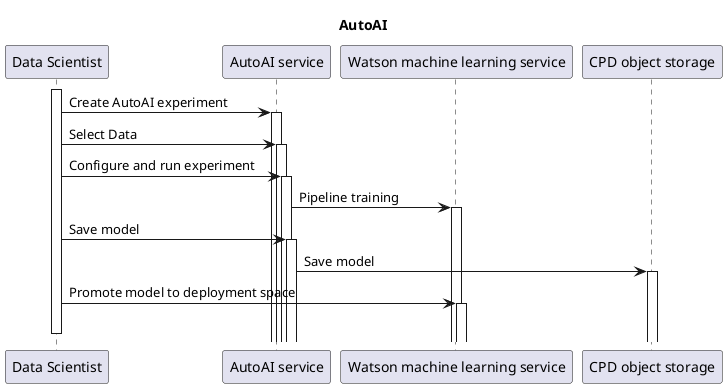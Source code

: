 @startuml machine-learning-autoai
autoactivate on

Title AutoAI
activate "Data Scientist"
"Data Scientist" -> "AutoAI service" : Create AutoAI experiment
"Data Scientist" -> "AutoAI service" : Select Data
"Data Scientist" -> "AutoAI service" : Configure and run experiment
"AutoAI service" -> "Watson machine learning service" : Pipeline training
"Data Scientist" -> "AutoAI service" : Save model
"AutoAI service" -> "CPD object storage" : Save model

"Data Scientist" -> "Watson machine learning service" : Promote model to deployment space

deactivate "Data Scientist"
@enduml